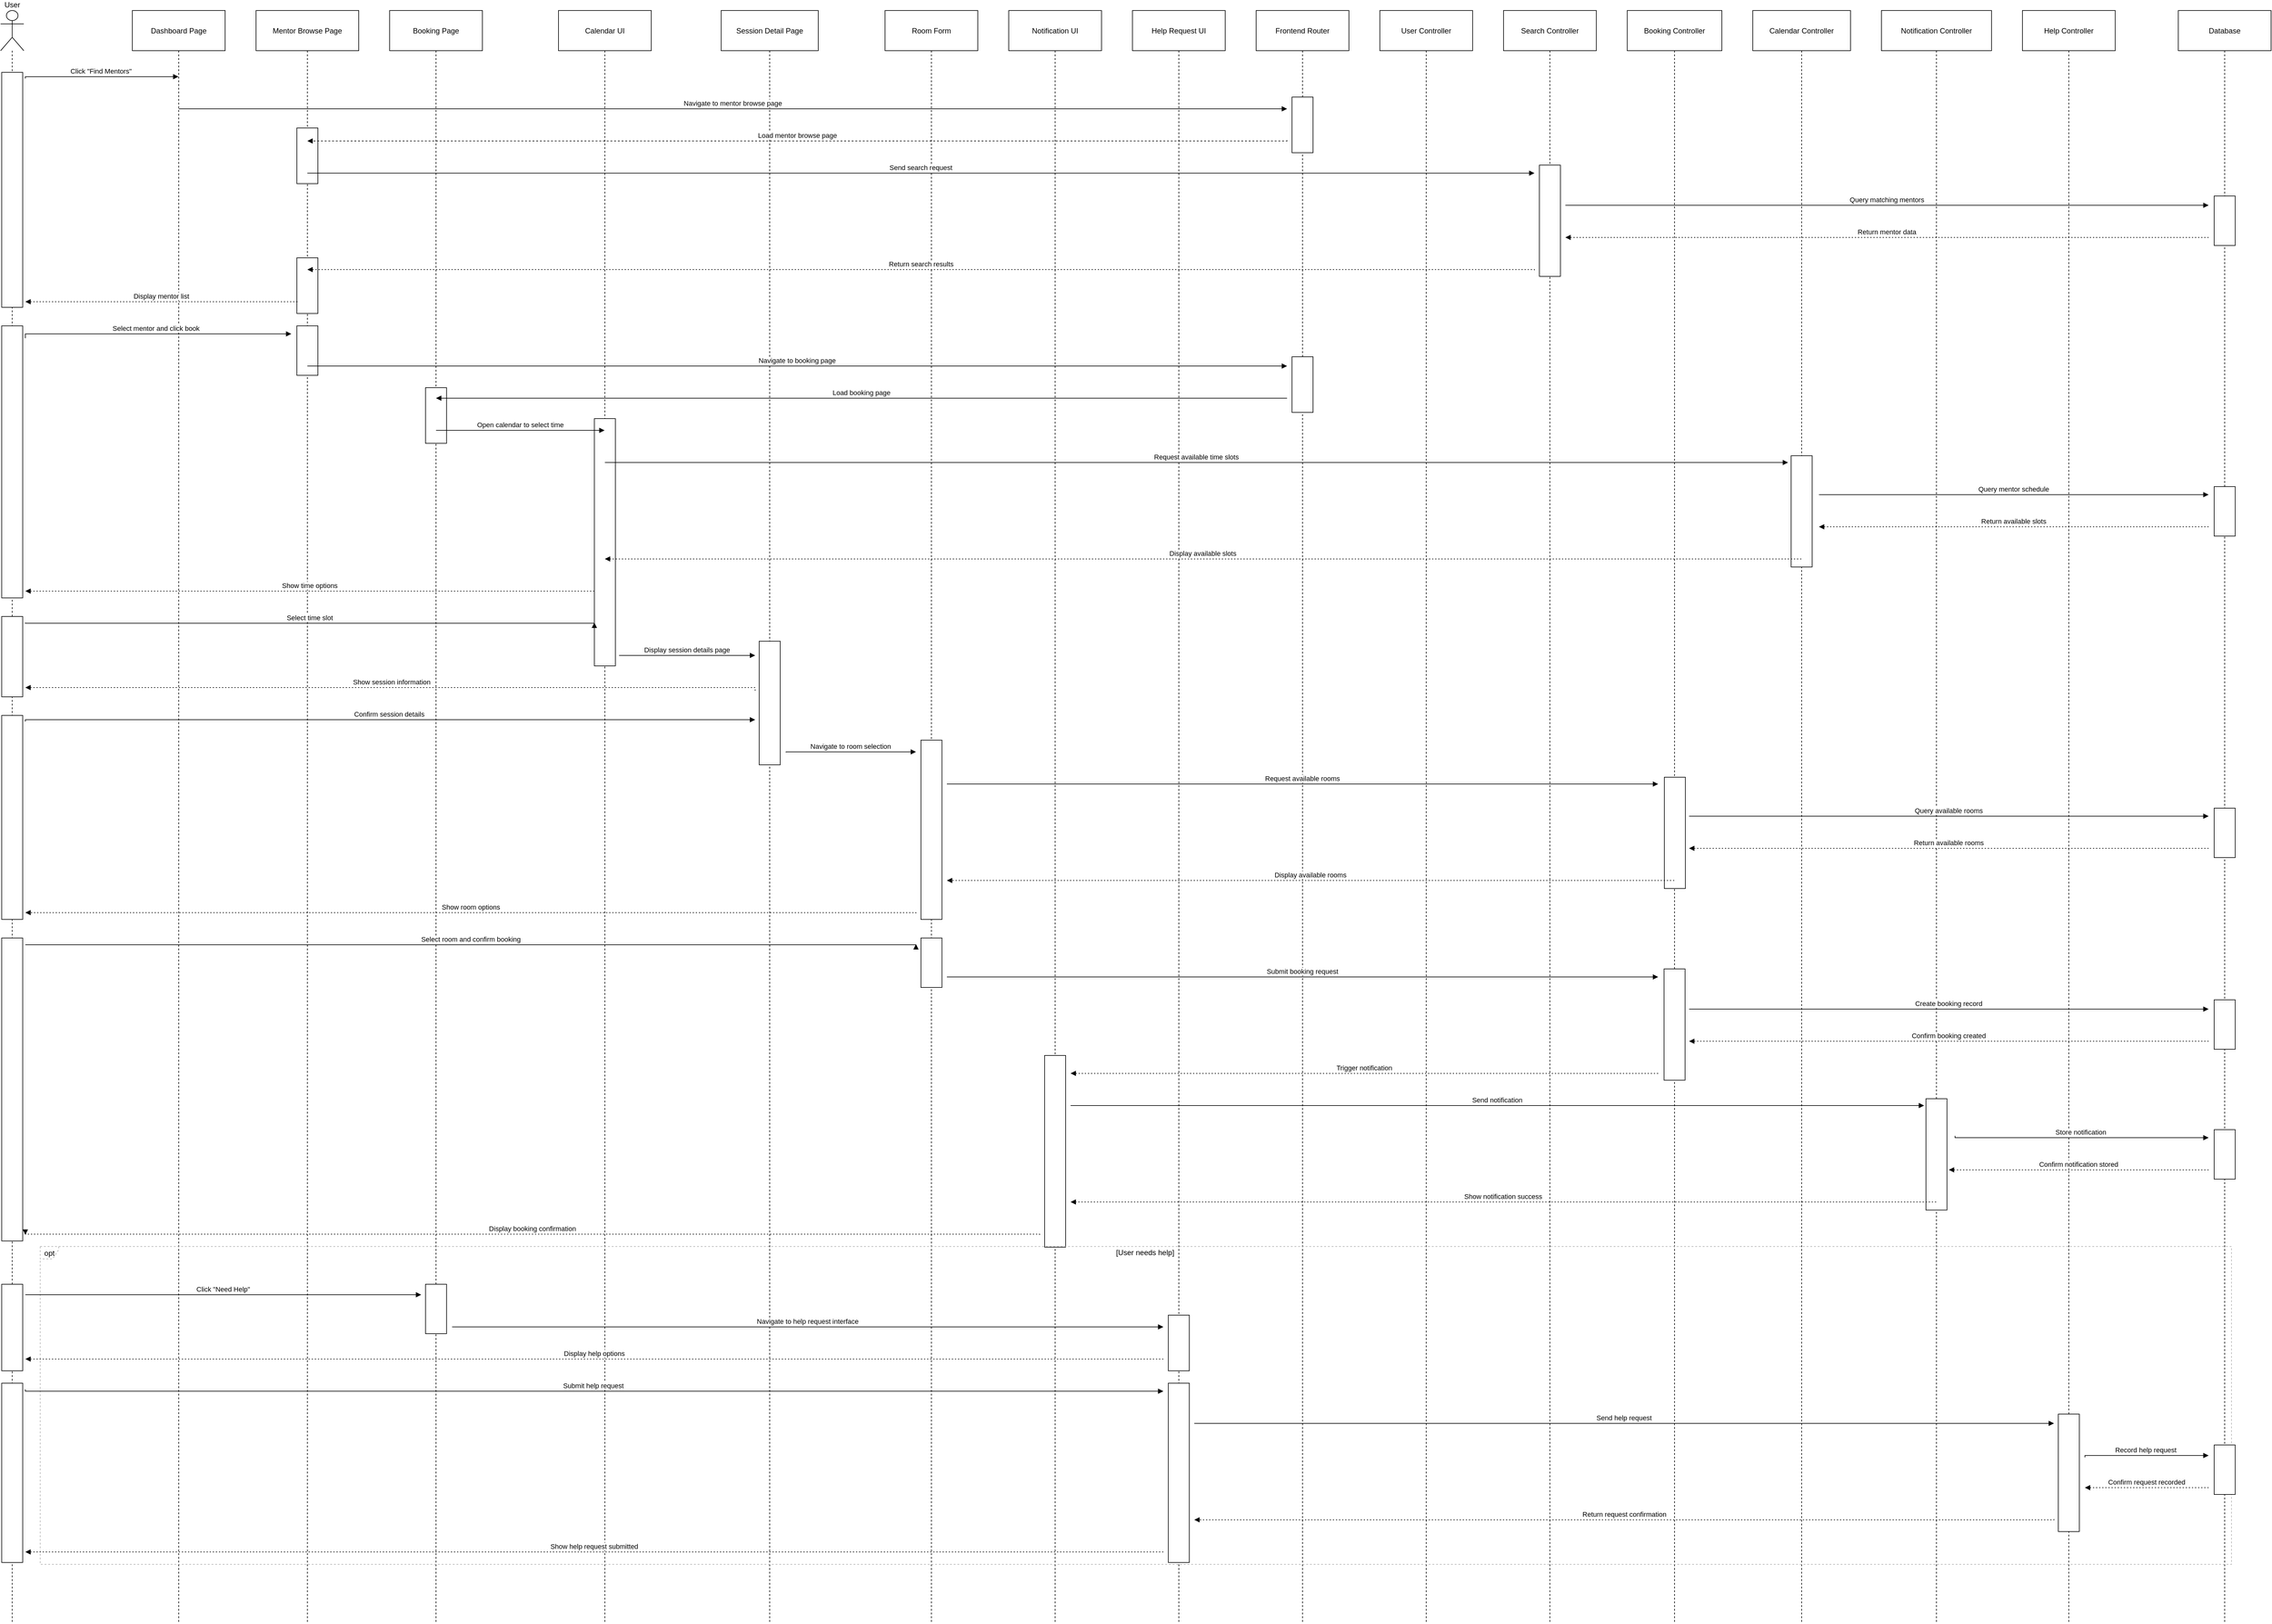 <mxfile version="26.2.2">
  <diagram name="Page-1" id="13e1069c-82ec-6db2-03f1-153e76fe0fe0">
    <mxGraphModel dx="3760" dy="2151" grid="1" gridSize="10" guides="1" tooltips="1" connect="1" arrows="1" fold="1" page="1" pageScale="1" pageWidth="1100" pageHeight="850" background="none" math="0" shadow="0">
      <root>
        <mxCell id="0" />
        <mxCell id="1" parent="0" />
        <mxCell id="idUogFl2Q6J1yMuT-vOO-69" value="Booking Page" style="shape=umlLifeline;perimeter=lifelinePerimeter;whiteSpace=wrap;container=1;dropTarget=0;collapsible=0;recursiveResize=0;outlineConnect=0;portConstraint=eastwest;newEdgeStyle={&quot;edgeStyle&quot;:&quot;elbowEdgeStyle&quot;,&quot;elbow&quot;:&quot;vertical&quot;,&quot;curved&quot;:0,&quot;rounded&quot;:0};size=65;" parent="1" vertex="1">
          <mxGeometry x="649" y="20" width="150" height="2608" as="geometry" />
        </mxCell>
        <mxCell id="WgWyb6Yagcqge01GWtN0-39" value="" style="html=1;points=[[0,0,0,0,5],[0,1,0,0,-5],[1,0,0,0,5],[1,1,0,0,-5]];perimeter=orthogonalPerimeter;outlineConnect=0;targetShapes=umlLifeline;portConstraint=eastwest;newEdgeStyle={&quot;curved&quot;:0,&quot;rounded&quot;:0};" vertex="1" parent="idUogFl2Q6J1yMuT-vOO-69">
          <mxGeometry x="58" y="610" width="34" height="90" as="geometry" />
        </mxCell>
        <mxCell id="WgWyb6Yagcqge01GWtN0-41" value="" style="html=1;points=[[0,0,0,0,5],[0,1,0,0,-5],[1,0,0,0,5],[1,1,0,0,-5]];perimeter=orthogonalPerimeter;outlineConnect=0;targetShapes=umlLifeline;portConstraint=eastwest;newEdgeStyle={&quot;curved&quot;:0,&quot;rounded&quot;:0};" vertex="1" parent="1">
          <mxGeometry x="707" y="2080" width="34" height="80" as="geometry" />
        </mxCell>
        <mxCell id="idUogFl2Q6J1yMuT-vOO-74" value="Help Request UI" style="shape=umlLifeline;perimeter=lifelinePerimeter;whiteSpace=wrap;container=1;dropTarget=0;collapsible=0;recursiveResize=0;outlineConnect=0;portConstraint=eastwest;newEdgeStyle={&quot;edgeStyle&quot;:&quot;elbowEdgeStyle&quot;,&quot;elbow&quot;:&quot;vertical&quot;,&quot;curved&quot;:0,&quot;rounded&quot;:0};size=65;" parent="1" vertex="1">
          <mxGeometry x="1850" y="20" width="150" height="2608" as="geometry" />
        </mxCell>
        <mxCell id="WgWyb6Yagcqge01GWtN0-31" value="" style="html=1;points=[[0,0,0,0,5],[0,1,0,0,-5],[1,0,0,0,5],[1,1,0,0,-5]];perimeter=orthogonalPerimeter;outlineConnect=0;targetShapes=umlLifeline;portConstraint=eastwest;newEdgeStyle={&quot;curved&quot;:0,&quot;rounded&quot;:0};" vertex="1" parent="idUogFl2Q6J1yMuT-vOO-74">
          <mxGeometry x="58" y="2220" width="34" height="290" as="geometry" />
        </mxCell>
        <mxCell id="WgWyb6Yagcqge01GWtN0-30" value="" style="html=1;points=[[0,0,0,0,5],[0,1,0,0,-5],[1,0,0,0,5],[1,1,0,0,-5]];perimeter=orthogonalPerimeter;outlineConnect=0;targetShapes=umlLifeline;portConstraint=eastwest;newEdgeStyle={&quot;curved&quot;:0,&quot;rounded&quot;:0};" vertex="1" parent="1">
          <mxGeometry x="1908" y="2130" width="34" height="90" as="geometry" />
        </mxCell>
        <mxCell id="idUogFl2Q6J1yMuT-vOO-81" value="Help Controller" style="shape=umlLifeline;perimeter=lifelinePerimeter;whiteSpace=wrap;container=1;dropTarget=0;collapsible=0;recursiveResize=0;outlineConnect=0;portConstraint=eastwest;newEdgeStyle={&quot;edgeStyle&quot;:&quot;elbowEdgeStyle&quot;,&quot;elbow&quot;:&quot;vertical&quot;,&quot;curved&quot;:0,&quot;rounded&quot;:0};size=65;" parent="1" vertex="1">
          <mxGeometry x="3289" y="20" width="150" height="2608" as="geometry" />
        </mxCell>
        <mxCell id="WgWyb6Yagcqge01GWtN0-22" value="" style="html=1;points=[[0,0,0,0,5],[0,1,0,0,-5],[1,0,0,0,5],[1,1,0,0,-5]];perimeter=orthogonalPerimeter;outlineConnect=0;targetShapes=umlLifeline;portConstraint=eastwest;newEdgeStyle={&quot;curved&quot;:0,&quot;rounded&quot;:0};" vertex="1" parent="1">
          <mxGeometry x="3347" y="2290" width="34" height="190" as="geometry" />
        </mxCell>
        <mxCell id="idUogFl2Q6J1yMuT-vOO-66" value="User" style="shape=umlLifeline;perimeter=lifelinePerimeter;whiteSpace=wrap;container=1;dropTarget=0;collapsible=0;recursiveResize=0;outlineConnect=0;portConstraint=eastwest;newEdgeStyle={&quot;edgeStyle&quot;:&quot;elbowEdgeStyle&quot;,&quot;elbow&quot;:&quot;vertical&quot;,&quot;curved&quot;:0,&quot;rounded&quot;:0};participant=umlActor;verticalAlign=bottom;labelPosition=center;verticalLabelPosition=top;align=center;size=65;" parent="1" vertex="1">
          <mxGeometry x="20" y="20" width="37.5" height="2608" as="geometry" />
        </mxCell>
        <mxCell id="WgWyb6Yagcqge01GWtN0-2" value="" style="html=1;points=[[0,0,0,0,5],[0,1,0,0,-5],[1,0,0,0,5],[1,1,0,0,-5]];perimeter=orthogonalPerimeter;outlineConnect=0;targetShapes=umlLifeline;portConstraint=eastwest;newEdgeStyle={&quot;curved&quot;:0,&quot;rounded&quot;:0};" vertex="1" parent="idUogFl2Q6J1yMuT-vOO-66">
          <mxGeometry x="1.75" y="100" width="34" height="380" as="geometry" />
        </mxCell>
        <mxCell id="WgWyb6Yagcqge01GWtN0-7" value="" style="html=1;points=[[0,0,0,0,5],[0,1,0,0,-5],[1,0,0,0,5],[1,1,0,0,-5]];perimeter=orthogonalPerimeter;outlineConnect=0;targetShapes=umlLifeline;portConstraint=eastwest;newEdgeStyle={&quot;curved&quot;:0,&quot;rounded&quot;:0};" vertex="1" parent="idUogFl2Q6J1yMuT-vOO-66">
          <mxGeometry x="1.75" y="510" width="34" height="440" as="geometry" />
        </mxCell>
        <mxCell id="WgWyb6Yagcqge01GWtN0-9" value="" style="html=1;points=[[0,0,0,0,5],[0,1,0,0,-5],[1,0,0,0,5],[1,1,0,0,-5]];perimeter=orthogonalPerimeter;outlineConnect=0;targetShapes=umlLifeline;portConstraint=eastwest;newEdgeStyle={&quot;curved&quot;:0,&quot;rounded&quot;:0};" vertex="1" parent="idUogFl2Q6J1yMuT-vOO-66">
          <mxGeometry x="1.75" y="980" width="34" height="130" as="geometry" />
        </mxCell>
        <mxCell id="WgWyb6Yagcqge01GWtN0-10" value="" style="html=1;points=[[0,0,0,0,5],[0,1,0,0,-5],[1,0,0,0,5],[1,1,0,0,-5]];perimeter=orthogonalPerimeter;outlineConnect=0;targetShapes=umlLifeline;portConstraint=eastwest;newEdgeStyle={&quot;curved&quot;:0,&quot;rounded&quot;:0};" vertex="1" parent="idUogFl2Q6J1yMuT-vOO-66">
          <mxGeometry x="1.75" y="1140" width="34" height="330" as="geometry" />
        </mxCell>
        <mxCell id="WgWyb6Yagcqge01GWtN0-11" value="" style="html=1;points=[[0,0,0,0,5],[0,1,0,0,-5],[1,0,0,0,5],[1,1,0,0,-5]];perimeter=orthogonalPerimeter;outlineConnect=0;targetShapes=umlLifeline;portConstraint=eastwest;newEdgeStyle={&quot;curved&quot;:0,&quot;rounded&quot;:0};" vertex="1" parent="idUogFl2Q6J1yMuT-vOO-66">
          <mxGeometry x="1.75" y="1500" width="34" height="490" as="geometry" />
        </mxCell>
        <mxCell id="WgWyb6Yagcqge01GWtN0-12" value="" style="html=1;points=[[0,0,0,0,5],[0,1,0,0,-5],[1,0,0,0,5],[1,1,0,0,-5]];perimeter=orthogonalPerimeter;outlineConnect=0;targetShapes=umlLifeline;portConstraint=eastwest;newEdgeStyle={&quot;curved&quot;:0,&quot;rounded&quot;:0};" vertex="1" parent="idUogFl2Q6J1yMuT-vOO-66">
          <mxGeometry x="1.75" y="2060" width="34" height="140" as="geometry" />
        </mxCell>
        <mxCell id="WgWyb6Yagcqge01GWtN0-13" value="" style="html=1;points=[[0,0,0,0,5],[0,1,0,0,-5],[1,0,0,0,5],[1,1,0,0,-5]];perimeter=orthogonalPerimeter;outlineConnect=0;targetShapes=umlLifeline;portConstraint=eastwest;newEdgeStyle={&quot;curved&quot;:0,&quot;rounded&quot;:0};" vertex="1" parent="idUogFl2Q6J1yMuT-vOO-66">
          <mxGeometry x="1.75" y="2220" width="34" height="290" as="geometry" />
        </mxCell>
        <mxCell id="idUogFl2Q6J1yMuT-vOO-67" value="Dashboard Page" style="shape=umlLifeline;perimeter=lifelinePerimeter;whiteSpace=wrap;container=1;dropTarget=0;collapsible=0;recursiveResize=0;outlineConnect=0;portConstraint=eastwest;newEdgeStyle={&quot;edgeStyle&quot;:&quot;elbowEdgeStyle&quot;,&quot;elbow&quot;:&quot;vertical&quot;,&quot;curved&quot;:0,&quot;rounded&quot;:0};size=65;" parent="1" vertex="1">
          <mxGeometry x="233" y="20" width="150" height="2608" as="geometry" />
        </mxCell>
        <mxCell id="idUogFl2Q6J1yMuT-vOO-68" value="Mentor Browse Page" style="shape=umlLifeline;perimeter=lifelinePerimeter;whiteSpace=wrap;container=1;dropTarget=0;collapsible=0;recursiveResize=0;outlineConnect=0;portConstraint=eastwest;newEdgeStyle={&quot;edgeStyle&quot;:&quot;elbowEdgeStyle&quot;,&quot;elbow&quot;:&quot;vertical&quot;,&quot;curved&quot;:0,&quot;rounded&quot;:0};size=65;" parent="1" vertex="1">
          <mxGeometry x="433" y="20" width="166" height="2608" as="geometry" />
        </mxCell>
        <mxCell id="WgWyb6Yagcqge01GWtN0-37" value="" style="html=1;points=[[0,0,0,0,5],[0,1,0,0,-5],[1,0,0,0,5],[1,1,0,0,-5]];perimeter=orthogonalPerimeter;outlineConnect=0;targetShapes=umlLifeline;portConstraint=eastwest;newEdgeStyle={&quot;curved&quot;:0,&quot;rounded&quot;:0};" vertex="1" parent="idUogFl2Q6J1yMuT-vOO-68">
          <mxGeometry x="66" y="190" width="34" height="90" as="geometry" />
        </mxCell>
        <mxCell id="WgWyb6Yagcqge01GWtN0-38" value="" style="html=1;points=[[0,0,0,0,5],[0,1,0,0,-5],[1,0,0,0,5],[1,1,0,0,-5]];perimeter=orthogonalPerimeter;outlineConnect=0;targetShapes=umlLifeline;portConstraint=eastwest;newEdgeStyle={&quot;curved&quot;:0,&quot;rounded&quot;:0};" vertex="1" parent="idUogFl2Q6J1yMuT-vOO-68">
          <mxGeometry x="66" y="400" width="34" height="90" as="geometry" />
        </mxCell>
        <mxCell id="WgWyb6Yagcqge01GWtN0-42" value="" style="html=1;points=[[0,0,0,0,5],[0,1,0,0,-5],[1,0,0,0,5],[1,1,0,0,-5]];perimeter=orthogonalPerimeter;outlineConnect=0;targetShapes=umlLifeline;portConstraint=eastwest;newEdgeStyle={&quot;curved&quot;:0,&quot;rounded&quot;:0};" vertex="1" parent="idUogFl2Q6J1yMuT-vOO-68">
          <mxGeometry x="66" y="510" width="34" height="80" as="geometry" />
        </mxCell>
        <mxCell id="idUogFl2Q6J1yMuT-vOO-70" value="Calendar UI" style="shape=umlLifeline;perimeter=lifelinePerimeter;whiteSpace=wrap;container=1;dropTarget=0;collapsible=0;recursiveResize=0;outlineConnect=0;portConstraint=eastwest;newEdgeStyle={&quot;edgeStyle&quot;:&quot;elbowEdgeStyle&quot;,&quot;elbow&quot;:&quot;vertical&quot;,&quot;curved&quot;:0,&quot;rounded&quot;:0};size=65;" parent="1" vertex="1">
          <mxGeometry x="922" y="20" width="150" height="2608" as="geometry" />
        </mxCell>
        <mxCell id="WgWyb6Yagcqge01GWtN0-40" value="" style="html=1;points=[[0,0,0,0,5],[0,1,0,0,-5],[1,0,0,0,5],[1,1,0,0,-5]];perimeter=orthogonalPerimeter;outlineConnect=0;targetShapes=umlLifeline;portConstraint=eastwest;newEdgeStyle={&quot;curved&quot;:0,&quot;rounded&quot;:0};" vertex="1" parent="idUogFl2Q6J1yMuT-vOO-70">
          <mxGeometry x="58" y="660" width="34" height="400" as="geometry" />
        </mxCell>
        <mxCell id="idUogFl2Q6J1yMuT-vOO-71" value="Session Detail Page" style="shape=umlLifeline;perimeter=lifelinePerimeter;whiteSpace=wrap;container=1;dropTarget=0;collapsible=0;recursiveResize=0;outlineConnect=0;portConstraint=eastwest;newEdgeStyle={&quot;edgeStyle&quot;:&quot;elbowEdgeStyle&quot;,&quot;elbow&quot;:&quot;vertical&quot;,&quot;curved&quot;:0,&quot;rounded&quot;:0};size=65;" parent="1" vertex="1">
          <mxGeometry x="1185" y="20" width="157" height="2608" as="geometry" />
        </mxCell>
        <mxCell id="WgWyb6Yagcqge01GWtN0-35" value="" style="html=1;points=[[0,0,0,0,5],[0,1,0,0,-5],[1,0,0,0,5],[1,1,0,0,-5]];perimeter=orthogonalPerimeter;outlineConnect=0;targetShapes=umlLifeline;portConstraint=eastwest;newEdgeStyle={&quot;curved&quot;:0,&quot;rounded&quot;:0};" vertex="1" parent="idUogFl2Q6J1yMuT-vOO-71">
          <mxGeometry x="61.5" y="1020" width="34" height="200" as="geometry" />
        </mxCell>
        <mxCell id="idUogFl2Q6J1yMuT-vOO-72" value="Room Form" style="shape=umlLifeline;perimeter=lifelinePerimeter;whiteSpace=wrap;container=1;dropTarget=0;collapsible=0;recursiveResize=0;outlineConnect=0;portConstraint=eastwest;newEdgeStyle={&quot;edgeStyle&quot;:&quot;elbowEdgeStyle&quot;,&quot;elbow&quot;:&quot;vertical&quot;,&quot;curved&quot;:0,&quot;rounded&quot;:0};size=65;" parent="1" vertex="1">
          <mxGeometry x="1450" y="20" width="150" height="2608" as="geometry" />
        </mxCell>
        <mxCell id="WgWyb6Yagcqge01GWtN0-33" value="" style="html=1;points=[[0,0,0,0,5],[0,1,0,0,-5],[1,0,0,0,5],[1,1,0,0,-5]];perimeter=orthogonalPerimeter;outlineConnect=0;targetShapes=umlLifeline;portConstraint=eastwest;newEdgeStyle={&quot;curved&quot;:0,&quot;rounded&quot;:0};" vertex="1" parent="idUogFl2Q6J1yMuT-vOO-72">
          <mxGeometry x="58" y="1180" width="34" height="290" as="geometry" />
        </mxCell>
        <mxCell id="WgWyb6Yagcqge01GWtN0-34" value="" style="html=1;points=[[0,0,0,0,5],[0,1,0,0,-5],[1,0,0,0,5],[1,1,0,0,-5]];perimeter=orthogonalPerimeter;outlineConnect=0;targetShapes=umlLifeline;portConstraint=eastwest;newEdgeStyle={&quot;curved&quot;:0,&quot;rounded&quot;:0};" vertex="1" parent="idUogFl2Q6J1yMuT-vOO-72">
          <mxGeometry x="58" y="1500" width="34" height="80" as="geometry" />
        </mxCell>
        <mxCell id="idUogFl2Q6J1yMuT-vOO-73" value="Notification UI" style="shape=umlLifeline;perimeter=lifelinePerimeter;whiteSpace=wrap;container=1;dropTarget=0;collapsible=0;recursiveResize=0;outlineConnect=0;portConstraint=eastwest;newEdgeStyle={&quot;edgeStyle&quot;:&quot;elbowEdgeStyle&quot;,&quot;elbow&quot;:&quot;vertical&quot;,&quot;curved&quot;:0,&quot;rounded&quot;:0};size=65;" parent="1" vertex="1">
          <mxGeometry x="1650" y="20" width="150" height="2608" as="geometry" />
        </mxCell>
        <mxCell id="WgWyb6Yagcqge01GWtN0-32" value="" style="html=1;points=[[0,0,0,0,5],[0,1,0,0,-5],[1,0,0,0,5],[1,1,0,0,-5]];perimeter=orthogonalPerimeter;outlineConnect=0;targetShapes=umlLifeline;portConstraint=eastwest;newEdgeStyle={&quot;curved&quot;:0,&quot;rounded&quot;:0};" vertex="1" parent="idUogFl2Q6J1yMuT-vOO-73">
          <mxGeometry x="58" y="1690" width="34" height="310" as="geometry" />
        </mxCell>
        <mxCell id="idUogFl2Q6J1yMuT-vOO-75" value="Frontend Router" style="shape=umlLifeline;perimeter=lifelinePerimeter;whiteSpace=wrap;container=1;dropTarget=0;collapsible=0;recursiveResize=0;outlineConnect=0;portConstraint=eastwest;newEdgeStyle={&quot;edgeStyle&quot;:&quot;elbowEdgeStyle&quot;,&quot;elbow&quot;:&quot;vertical&quot;,&quot;curved&quot;:0,&quot;rounded&quot;:0};size=65;" parent="1" vertex="1">
          <mxGeometry x="2050" y="20" width="150" height="2608" as="geometry" />
        </mxCell>
        <mxCell id="WgWyb6Yagcqge01GWtN0-28" value="" style="html=1;points=[[0,0,0,0,5],[0,1,0,0,-5],[1,0,0,0,5],[1,1,0,0,-5]];perimeter=orthogonalPerimeter;outlineConnect=0;targetShapes=umlLifeline;portConstraint=eastwest;newEdgeStyle={&quot;curved&quot;:0,&quot;rounded&quot;:0};" vertex="1" parent="idUogFl2Q6J1yMuT-vOO-75">
          <mxGeometry x="58" y="140" width="34" height="90" as="geometry" />
        </mxCell>
        <mxCell id="WgWyb6Yagcqge01GWtN0-29" value="" style="html=1;points=[[0,0,0,0,5],[0,1,0,0,-5],[1,0,0,0,5],[1,1,0,0,-5]];perimeter=orthogonalPerimeter;outlineConnect=0;targetShapes=umlLifeline;portConstraint=eastwest;newEdgeStyle={&quot;curved&quot;:0,&quot;rounded&quot;:0};" vertex="1" parent="idUogFl2Q6J1yMuT-vOO-75">
          <mxGeometry x="58" y="560" width="34" height="90" as="geometry" />
        </mxCell>
        <mxCell id="idUogFl2Q6J1yMuT-vOO-76" value="User Controller" style="shape=umlLifeline;perimeter=lifelinePerimeter;whiteSpace=wrap;container=1;dropTarget=0;collapsible=0;recursiveResize=0;outlineConnect=0;portConstraint=eastwest;newEdgeStyle={&quot;edgeStyle&quot;:&quot;elbowEdgeStyle&quot;,&quot;elbow&quot;:&quot;vertical&quot;,&quot;curved&quot;:0,&quot;rounded&quot;:0};size=65;" parent="1" vertex="1">
          <mxGeometry x="2250" y="20" width="150" height="2608" as="geometry" />
        </mxCell>
        <mxCell id="idUogFl2Q6J1yMuT-vOO-77" value="Search Controller" style="shape=umlLifeline;perimeter=lifelinePerimeter;whiteSpace=wrap;container=1;dropTarget=0;collapsible=0;recursiveResize=0;outlineConnect=0;portConstraint=eastwest;newEdgeStyle={&quot;edgeStyle&quot;:&quot;elbowEdgeStyle&quot;,&quot;elbow&quot;:&quot;vertical&quot;,&quot;curved&quot;:0,&quot;rounded&quot;:0};size=65;" parent="1" vertex="1">
          <mxGeometry x="2450" y="20" width="150" height="2608" as="geometry" />
        </mxCell>
        <mxCell id="WgWyb6Yagcqge01GWtN0-27" value="" style="html=1;points=[[0,0,0,0,5],[0,1,0,0,-5],[1,0,0,0,5],[1,1,0,0,-5]];perimeter=orthogonalPerimeter;outlineConnect=0;targetShapes=umlLifeline;portConstraint=eastwest;newEdgeStyle={&quot;curved&quot;:0,&quot;rounded&quot;:0};" vertex="1" parent="idUogFl2Q6J1yMuT-vOO-77">
          <mxGeometry x="58" y="250" width="34" height="180" as="geometry" />
        </mxCell>
        <mxCell id="idUogFl2Q6J1yMuT-vOO-78" value="Booking Controller" style="shape=umlLifeline;perimeter=lifelinePerimeter;whiteSpace=wrap;container=1;dropTarget=0;collapsible=0;recursiveResize=0;outlineConnect=0;portConstraint=eastwest;newEdgeStyle={&quot;edgeStyle&quot;:&quot;elbowEdgeStyle&quot;,&quot;elbow&quot;:&quot;vertical&quot;,&quot;curved&quot;:0,&quot;rounded&quot;:0};size=65;" parent="1" vertex="1">
          <mxGeometry x="2650" y="20" width="153" height="2608" as="geometry" />
        </mxCell>
        <mxCell id="WgWyb6Yagcqge01GWtN0-25" value="" style="html=1;points=[[0,0,0,0,5],[0,1,0,0,-5],[1,0,0,0,5],[1,1,0,0,-5]];perimeter=orthogonalPerimeter;outlineConnect=0;targetShapes=umlLifeline;portConstraint=eastwest;newEdgeStyle={&quot;curved&quot;:0,&quot;rounded&quot;:0};" vertex="1" parent="idUogFl2Q6J1yMuT-vOO-78">
          <mxGeometry x="60" y="1240" width="34" height="180" as="geometry" />
        </mxCell>
        <mxCell id="WgWyb6Yagcqge01GWtN0-26" value="" style="html=1;points=[[0,0,0,0,5],[0,1,0,0,-5],[1,0,0,0,5],[1,1,0,0,-5]];perimeter=orthogonalPerimeter;outlineConnect=0;targetShapes=umlLifeline;portConstraint=eastwest;newEdgeStyle={&quot;curved&quot;:0,&quot;rounded&quot;:0};" vertex="1" parent="idUogFl2Q6J1yMuT-vOO-78">
          <mxGeometry x="59.5" y="1550" width="34" height="180" as="geometry" />
        </mxCell>
        <mxCell id="idUogFl2Q6J1yMuT-vOO-79" value="Calendar Controller" style="shape=umlLifeline;perimeter=lifelinePerimeter;whiteSpace=wrap;container=1;dropTarget=0;collapsible=0;recursiveResize=0;outlineConnect=0;portConstraint=eastwest;newEdgeStyle={&quot;edgeStyle&quot;:&quot;elbowEdgeStyle&quot;,&quot;elbow&quot;:&quot;vertical&quot;,&quot;curved&quot;:0,&quot;rounded&quot;:0};size=65;" parent="1" vertex="1">
          <mxGeometry x="2853" y="20" width="158" height="2608" as="geometry" />
        </mxCell>
        <mxCell id="WgWyb6Yagcqge01GWtN0-24" value="" style="html=1;points=[[0,0,0,0,5],[0,1,0,0,-5],[1,0,0,0,5],[1,1,0,0,-5]];perimeter=orthogonalPerimeter;outlineConnect=0;targetShapes=umlLifeline;portConstraint=eastwest;newEdgeStyle={&quot;curved&quot;:0,&quot;rounded&quot;:0};" vertex="1" parent="idUogFl2Q6J1yMuT-vOO-79">
          <mxGeometry x="62" y="720" width="34" height="180" as="geometry" />
        </mxCell>
        <mxCell id="idUogFl2Q6J1yMuT-vOO-80" value="Notification Controller" style="shape=umlLifeline;perimeter=lifelinePerimeter;whiteSpace=wrap;container=1;dropTarget=0;collapsible=0;recursiveResize=0;outlineConnect=0;portConstraint=eastwest;newEdgeStyle={&quot;edgeStyle&quot;:&quot;elbowEdgeStyle&quot;,&quot;elbow&quot;:&quot;vertical&quot;,&quot;curved&quot;:0,&quot;rounded&quot;:0};size=65;" parent="1" vertex="1">
          <mxGeometry x="3061" y="20" width="178" height="2608" as="geometry" />
        </mxCell>
        <mxCell id="WgWyb6Yagcqge01GWtN0-23" value="" style="html=1;points=[[0,0,0,0,5],[0,1,0,0,-5],[1,0,0,0,5],[1,1,0,0,-5]];perimeter=orthogonalPerimeter;outlineConnect=0;targetShapes=umlLifeline;portConstraint=eastwest;newEdgeStyle={&quot;curved&quot;:0,&quot;rounded&quot;:0};" vertex="1" parent="idUogFl2Q6J1yMuT-vOO-80">
          <mxGeometry x="72" y="1760" width="34" height="180" as="geometry" />
        </mxCell>
        <mxCell id="idUogFl2Q6J1yMuT-vOO-82" value="Database" style="shape=umlLifeline;perimeter=lifelinePerimeter;whiteSpace=wrap;container=1;dropTarget=0;collapsible=0;recursiveResize=0;outlineConnect=0;portConstraint=eastwest;newEdgeStyle={&quot;edgeStyle&quot;:&quot;elbowEdgeStyle&quot;,&quot;elbow&quot;:&quot;vertical&quot;,&quot;curved&quot;:0,&quot;rounded&quot;:0};size=65;" parent="1" vertex="1">
          <mxGeometry x="3541" y="20" width="150" height="2608" as="geometry" />
        </mxCell>
        <mxCell id="WgWyb6Yagcqge01GWtN0-15" value="" style="html=1;points=[[0,0,0,0,5],[0,1,0,0,-5],[1,0,0,0,5],[1,1,0,0,-5]];perimeter=orthogonalPerimeter;outlineConnect=0;targetShapes=umlLifeline;portConstraint=eastwest;newEdgeStyle={&quot;curved&quot;:0,&quot;rounded&quot;:0};" vertex="1" parent="idUogFl2Q6J1yMuT-vOO-82">
          <mxGeometry x="58" y="300" width="34" height="80" as="geometry" />
        </mxCell>
        <mxCell id="WgWyb6Yagcqge01GWtN0-16" value="" style="html=1;points=[[0,0,0,0,5],[0,1,0,0,-5],[1,0,0,0,5],[1,1,0,0,-5]];perimeter=orthogonalPerimeter;outlineConnect=0;targetShapes=umlLifeline;portConstraint=eastwest;newEdgeStyle={&quot;curved&quot;:0,&quot;rounded&quot;:0};" vertex="1" parent="idUogFl2Q6J1yMuT-vOO-82">
          <mxGeometry x="58" y="770" width="34" height="80" as="geometry" />
        </mxCell>
        <mxCell id="WgWyb6Yagcqge01GWtN0-18" value="" style="html=1;points=[[0,0,0,0,5],[0,1,0,0,-5],[1,0,0,0,5],[1,1,0,0,-5]];perimeter=orthogonalPerimeter;outlineConnect=0;targetShapes=umlLifeline;portConstraint=eastwest;newEdgeStyle={&quot;curved&quot;:0,&quot;rounded&quot;:0};" vertex="1" parent="idUogFl2Q6J1yMuT-vOO-82">
          <mxGeometry x="58" y="1290" width="34" height="80" as="geometry" />
        </mxCell>
        <mxCell id="WgWyb6Yagcqge01GWtN0-19" value="" style="html=1;points=[[0,0,0,0,5],[0,1,0,0,-5],[1,0,0,0,5],[1,1,0,0,-5]];perimeter=orthogonalPerimeter;outlineConnect=0;targetShapes=umlLifeline;portConstraint=eastwest;newEdgeStyle={&quot;curved&quot;:0,&quot;rounded&quot;:0};" vertex="1" parent="idUogFl2Q6J1yMuT-vOO-82">
          <mxGeometry x="58" y="1600" width="34" height="80" as="geometry" />
        </mxCell>
        <mxCell id="WgWyb6Yagcqge01GWtN0-20" value="" style="html=1;points=[[0,0,0,0,5],[0,1,0,0,-5],[1,0,0,0,5],[1,1,0,0,-5]];perimeter=orthogonalPerimeter;outlineConnect=0;targetShapes=umlLifeline;portConstraint=eastwest;newEdgeStyle={&quot;curved&quot;:0,&quot;rounded&quot;:0};" vertex="1" parent="idUogFl2Q6J1yMuT-vOO-82">
          <mxGeometry x="58" y="1810" width="34" height="80" as="geometry" />
        </mxCell>
        <mxCell id="idUogFl2Q6J1yMuT-vOO-83" value="opt" style="shape=umlFrame;dashed=1;pointerEvents=0;dropTarget=0;strokeColor=#B3B3B3;height=20;width=30" parent="1" vertex="1">
          <mxGeometry x="84" y="2019" width="3543" height="514" as="geometry" />
        </mxCell>
        <mxCell id="idUogFl2Q6J1yMuT-vOO-84" value="[User needs help]" style="text;strokeColor=none;fillColor=none;align=center;verticalAlign=middle;whiteSpace=wrap;" parent="idUogFl2Q6J1yMuT-vOO-83" vertex="1">
          <mxGeometry x="30" width="3513" height="20" as="geometry" />
        </mxCell>
        <mxCell id="idUogFl2Q6J1yMuT-vOO-85" value="Click &quot;Find Mentors&quot;" style="verticalAlign=bottom;edgeStyle=elbowEdgeStyle;elbow=vertical;curved=0;rounded=0;endArrow=block;" parent="1" target="idUogFl2Q6J1yMuT-vOO-67" edge="1">
          <mxGeometry relative="1" as="geometry">
            <Array as="points">
              <mxPoint x="210" y="127" />
            </Array>
            <mxPoint x="60" y="130" as="sourcePoint" />
          </mxGeometry>
        </mxCell>
        <mxCell id="idUogFl2Q6J1yMuT-vOO-86" value="Navigate to mentor browse page" style="verticalAlign=bottom;edgeStyle=elbowEdgeStyle;elbow=vertical;curved=0;rounded=0;endArrow=block;" parent="1" source="idUogFl2Q6J1yMuT-vOO-67" edge="1">
          <mxGeometry relative="1" as="geometry">
            <Array as="points">
              <mxPoint x="1225" y="179" />
            </Array>
            <mxPoint x="2100" y="179" as="targetPoint" />
          </mxGeometry>
        </mxCell>
        <mxCell id="idUogFl2Q6J1yMuT-vOO-87" value="Load mentor browse page" style="verticalAlign=bottom;edgeStyle=elbowEdgeStyle;elbow=vertical;curved=0;rounded=0;endArrow=block;dashed=1;" parent="1" target="idUogFl2Q6J1yMuT-vOO-68" edge="1">
          <mxGeometry relative="1" as="geometry">
            <Array as="points">
              <mxPoint x="1332" y="231" />
            </Array>
            <mxPoint x="2100" y="230" as="sourcePoint" />
          </mxGeometry>
        </mxCell>
        <mxCell id="idUogFl2Q6J1yMuT-vOO-88" value="Send search request" style="verticalAlign=bottom;edgeStyle=elbowEdgeStyle;elbow=vertical;curved=0;rounded=0;endArrow=block;" parent="1" source="idUogFl2Q6J1yMuT-vOO-68" edge="1">
          <mxGeometry relative="1" as="geometry">
            <Array as="points">
              <mxPoint x="1529" y="283" />
            </Array>
            <mxPoint x="2500" y="283" as="targetPoint" />
          </mxGeometry>
        </mxCell>
        <mxCell id="idUogFl2Q6J1yMuT-vOO-89" value="Query matching mentors" style="verticalAlign=bottom;edgeStyle=elbowEdgeStyle;elbow=vertical;curved=0;rounded=0;endArrow=block;" parent="1" edge="1">
          <mxGeometry relative="1" as="geometry">
            <Array as="points">
              <mxPoint x="3079" y="335" />
            </Array>
            <mxPoint x="2550" y="335" as="sourcePoint" />
            <mxPoint x="3590" y="335" as="targetPoint" />
          </mxGeometry>
        </mxCell>
        <mxCell id="idUogFl2Q6J1yMuT-vOO-90" value="Return mentor data" style="verticalAlign=bottom;edgeStyle=elbowEdgeStyle;elbow=vertical;curved=0;rounded=0;dashed=1;dashPattern=2 3;endArrow=block;" parent="1" edge="1">
          <mxGeometry relative="1" as="geometry">
            <Array as="points">
              <mxPoint x="3082" y="387" />
            </Array>
            <mxPoint x="3590" y="387" as="sourcePoint" />
            <mxPoint x="2550" y="387" as="targetPoint" />
          </mxGeometry>
        </mxCell>
        <mxCell id="idUogFl2Q6J1yMuT-vOO-91" value="Return search results" style="verticalAlign=bottom;edgeStyle=elbowEdgeStyle;elbow=vertical;curved=0;rounded=0;dashed=1;dashPattern=2 3;endArrow=block;" parent="1" target="idUogFl2Q6J1yMuT-vOO-68" edge="1">
          <mxGeometry relative="1" as="geometry">
            <Array as="points">
              <mxPoint x="1532" y="439" />
            </Array>
            <mxPoint x="2500" y="440" as="sourcePoint" />
          </mxGeometry>
        </mxCell>
        <mxCell id="idUogFl2Q6J1yMuT-vOO-92" value="Display mentor list" style="verticalAlign=bottom;edgeStyle=elbowEdgeStyle;elbow=vertical;curved=0;rounded=0;dashed=1;dashPattern=2 3;endArrow=block;" parent="1" edge="1">
          <mxGeometry relative="1" as="geometry">
            <Array as="points">
              <mxPoint x="317" y="491" />
            </Array>
            <mxPoint x="500" y="491" as="sourcePoint" />
            <mxPoint x="60" y="491" as="targetPoint" />
          </mxGeometry>
        </mxCell>
        <mxCell id="idUogFl2Q6J1yMuT-vOO-93" value="Select mentor and click book" style="verticalAlign=bottom;edgeStyle=elbowEdgeStyle;elbow=vertical;curved=0;rounded=0;endArrow=block;" parent="1" edge="1">
          <mxGeometry relative="1" as="geometry">
            <Array as="points">
              <mxPoint x="314" y="543" />
            </Array>
            <mxPoint x="60" y="550" as="sourcePoint" />
            <mxPoint x="490" y="543" as="targetPoint" />
          </mxGeometry>
        </mxCell>
        <mxCell id="idUogFl2Q6J1yMuT-vOO-94" value="Navigate to booking page" style="verticalAlign=bottom;edgeStyle=elbowEdgeStyle;elbow=vertical;curved=0;rounded=0;endArrow=block;" parent="1" source="idUogFl2Q6J1yMuT-vOO-68" edge="1">
          <mxGeometry relative="1" as="geometry">
            <Array as="points">
              <mxPoint x="1329" y="595" />
            </Array>
            <mxPoint x="2100" y="595" as="targetPoint" />
          </mxGeometry>
        </mxCell>
        <mxCell id="idUogFl2Q6J1yMuT-vOO-95" value="Load booking page" style="verticalAlign=bottom;edgeStyle=elbowEdgeStyle;elbow=vertical;curved=0;rounded=0;endArrow=block;" parent="1" target="idUogFl2Q6J1yMuT-vOO-69" edge="1">
          <mxGeometry relative="1" as="geometry">
            <Array as="points">
              <mxPoint x="1436" y="647" />
            </Array>
            <mxPoint x="2100" y="647" as="sourcePoint" />
          </mxGeometry>
        </mxCell>
        <mxCell id="idUogFl2Q6J1yMuT-vOO-96" value="Open calendar to select time" style="verticalAlign=bottom;edgeStyle=elbowEdgeStyle;elbow=vertical;curved=0;rounded=0;endArrow=block;" parent="1" source="idUogFl2Q6J1yMuT-vOO-69" target="idUogFl2Q6J1yMuT-vOO-70" edge="1">
          <mxGeometry relative="1" as="geometry">
            <Array as="points">
              <mxPoint x="869" y="699" />
            </Array>
          </mxGeometry>
        </mxCell>
        <mxCell id="idUogFl2Q6J1yMuT-vOO-97" value="Request available time slots" style="verticalAlign=bottom;edgeStyle=elbowEdgeStyle;elbow=vertical;curved=0;rounded=0;endArrow=block;" parent="1" source="idUogFl2Q6J1yMuT-vOO-70" edge="1">
          <mxGeometry relative="1" as="geometry">
            <Array as="points">
              <mxPoint x="1973" y="751" />
            </Array>
            <mxPoint x="2910" y="751" as="targetPoint" />
          </mxGeometry>
        </mxCell>
        <mxCell id="idUogFl2Q6J1yMuT-vOO-98" value="Query mentor schedule" style="verticalAlign=bottom;edgeStyle=elbowEdgeStyle;elbow=vertical;curved=0;rounded=0;endArrow=block;" parent="1" edge="1">
          <mxGeometry relative="1" as="geometry">
            <Array as="points">
              <mxPoint x="3283" y="803" />
            </Array>
            <mxPoint x="2960" y="803" as="sourcePoint" />
            <mxPoint x="3590" y="803" as="targetPoint" />
          </mxGeometry>
        </mxCell>
        <mxCell id="idUogFl2Q6J1yMuT-vOO-99" value="Return available slots" style="verticalAlign=bottom;edgeStyle=elbowEdgeStyle;elbow=vertical;curved=0;rounded=0;dashed=1;dashPattern=2 3;endArrow=block;" parent="1" edge="1">
          <mxGeometry relative="1" as="geometry">
            <Array as="points">
              <mxPoint x="3286" y="855" />
            </Array>
            <mxPoint x="3590" y="855" as="sourcePoint" />
            <mxPoint x="2960" y="855" as="targetPoint" />
          </mxGeometry>
        </mxCell>
        <mxCell id="idUogFl2Q6J1yMuT-vOO-100" value="Display available slots" style="verticalAlign=bottom;edgeStyle=elbowEdgeStyle;elbow=vertical;curved=0;rounded=0;dashed=1;dashPattern=2 3;endArrow=block;" parent="1" source="idUogFl2Q6J1yMuT-vOO-79" target="idUogFl2Q6J1yMuT-vOO-70" edge="1">
          <mxGeometry relative="1" as="geometry">
            <Array as="points">
              <mxPoint x="1976" y="907" />
            </Array>
          </mxGeometry>
        </mxCell>
        <mxCell id="idUogFl2Q6J1yMuT-vOO-101" value="Show time options" style="verticalAlign=bottom;edgeStyle=elbowEdgeStyle;elbow=vertical;curved=0;rounded=0;dashed=1;dashPattern=2 3;endArrow=block;" parent="1" edge="1">
          <mxGeometry relative="1" as="geometry">
            <Array as="points">
              <mxPoint x="558" y="959" />
            </Array>
            <mxPoint x="980" y="959" as="sourcePoint" />
            <mxPoint x="60" y="959" as="targetPoint" />
          </mxGeometry>
        </mxCell>
        <mxCell id="idUogFl2Q6J1yMuT-vOO-102" value="Select time slot" style="verticalAlign=bottom;edgeStyle=elbowEdgeStyle;elbow=vertical;curved=0;rounded=0;endArrow=block;" parent="1" edge="1">
          <mxGeometry relative="1" as="geometry">
            <Array as="points">
              <mxPoint x="555" y="1011" />
            </Array>
            <mxPoint x="60" y="1010" as="sourcePoint" />
            <mxPoint x="980" y="1010" as="targetPoint" />
          </mxGeometry>
        </mxCell>
        <mxCell id="idUogFl2Q6J1yMuT-vOO-103" value="Display session details page" style="verticalAlign=bottom;edgeStyle=elbowEdgeStyle;elbow=vertical;curved=0;rounded=0;endArrow=block;" parent="1" edge="1">
          <mxGeometry relative="1" as="geometry">
            <Array as="points">
              <mxPoint x="1139" y="1063" />
            </Array>
            <mxPoint x="1020" y="1063" as="sourcePoint" />
            <mxPoint x="1240" y="1063" as="targetPoint" />
          </mxGeometry>
        </mxCell>
        <mxCell id="idUogFl2Q6J1yMuT-vOO-104" value="Show session information" style="verticalAlign=bottom;edgeStyle=elbowEdgeStyle;elbow=vertical;curved=0;rounded=0;dashed=1;dashPattern=2 3;endArrow=block;" parent="1" edge="1">
          <mxGeometry relative="1" as="geometry">
            <Array as="points">
              <mxPoint x="691" y="1115" />
            </Array>
            <mxPoint x="1240" y="1120" as="sourcePoint" />
            <mxPoint x="60" y="1115" as="targetPoint" />
          </mxGeometry>
        </mxCell>
        <mxCell id="idUogFl2Q6J1yMuT-vOO-105" value="Confirm session details" style="verticalAlign=bottom;edgeStyle=elbowEdgeStyle;elbow=vertical;curved=0;rounded=0;endArrow=block;" parent="1" edge="1">
          <mxGeometry relative="1" as="geometry">
            <Array as="points">
              <mxPoint x="688" y="1167" />
            </Array>
            <mxPoint x="60" y="1170" as="sourcePoint" />
            <mxPoint x="1240" y="1167" as="targetPoint" />
          </mxGeometry>
        </mxCell>
        <mxCell id="idUogFl2Q6J1yMuT-vOO-106" value="Navigate to room selection" style="verticalAlign=bottom;edgeStyle=elbowEdgeStyle;elbow=vertical;curved=0;rounded=0;endArrow=block;" parent="1" edge="1">
          <mxGeometry relative="1" as="geometry">
            <Array as="points">
              <mxPoint x="1403" y="1219" />
            </Array>
            <mxPoint x="1290" y="1220" as="sourcePoint" />
            <mxPoint x="1500" y="1219" as="targetPoint" />
          </mxGeometry>
        </mxCell>
        <mxCell id="idUogFl2Q6J1yMuT-vOO-107" value="Request available rooms" style="verticalAlign=bottom;edgeStyle=elbowEdgeStyle;elbow=vertical;curved=0;rounded=0;endArrow=block;" parent="1" edge="1">
          <mxGeometry relative="1" as="geometry">
            <Array as="points">
              <mxPoint x="2134" y="1271" />
            </Array>
            <mxPoint x="1550" y="1271" as="sourcePoint" />
            <mxPoint x="2700" y="1271" as="targetPoint" />
          </mxGeometry>
        </mxCell>
        <mxCell id="idUogFl2Q6J1yMuT-vOO-108" value="Query available rooms" style="verticalAlign=bottom;edgeStyle=elbowEdgeStyle;elbow=vertical;curved=0;rounded=0;endArrow=block;" parent="1" edge="1">
          <mxGeometry relative="1" as="geometry">
            <Array as="points">
              <mxPoint x="3180" y="1323" />
            </Array>
            <mxPoint x="2750" y="1323" as="sourcePoint" />
            <mxPoint x="3590" y="1323" as="targetPoint" />
          </mxGeometry>
        </mxCell>
        <mxCell id="idUogFl2Q6J1yMuT-vOO-109" value="Return available rooms" style="verticalAlign=bottom;edgeStyle=elbowEdgeStyle;elbow=vertical;curved=0;rounded=0;dashed=1;dashPattern=2 3;endArrow=block;" parent="1" edge="1">
          <mxGeometry relative="1" as="geometry">
            <Array as="points">
              <mxPoint x="3183" y="1375" />
            </Array>
            <mxPoint x="3590" y="1375" as="sourcePoint" />
            <mxPoint x="2750" y="1375" as="targetPoint" />
          </mxGeometry>
        </mxCell>
        <mxCell id="idUogFl2Q6J1yMuT-vOO-110" value="Display available rooms" style="verticalAlign=bottom;edgeStyle=elbowEdgeStyle;elbow=vertical;curved=0;rounded=0;dashed=1;dashPattern=2 3;endArrow=block;" parent="1" source="idUogFl2Q6J1yMuT-vOO-78" edge="1">
          <mxGeometry relative="1" as="geometry">
            <Array as="points">
              <mxPoint x="2137" y="1427" />
            </Array>
            <mxPoint x="1550" y="1427" as="targetPoint" />
          </mxGeometry>
        </mxCell>
        <mxCell id="idUogFl2Q6J1yMuT-vOO-111" value="Show room options" style="verticalAlign=bottom;edgeStyle=elbowEdgeStyle;elbow=vertical;curved=0;rounded=0;dashed=1;dashPattern=2 3;endArrow=block;" parent="1" edge="1">
          <mxGeometry relative="1" as="geometry">
            <Array as="points">
              <mxPoint x="822" y="1479" />
            </Array>
            <mxPoint x="1500" y="1480" as="sourcePoint" />
            <mxPoint x="60" y="1479" as="targetPoint" />
          </mxGeometry>
        </mxCell>
        <mxCell id="idUogFl2Q6J1yMuT-vOO-112" value="Select room and confirm booking" style="verticalAlign=bottom;edgeStyle=elbowEdgeStyle;elbow=vertical;curved=0;rounded=0;endArrow=block;" parent="1" edge="1">
          <mxGeometry relative="1" as="geometry">
            <Array as="points">
              <mxPoint x="819" y="1531" />
            </Array>
            <mxPoint x="60" y="1531" as="sourcePoint" />
            <mxPoint x="1500" y="1530" as="targetPoint" />
          </mxGeometry>
        </mxCell>
        <mxCell id="idUogFl2Q6J1yMuT-vOO-113" value="Submit booking request" style="verticalAlign=bottom;edgeStyle=elbowEdgeStyle;elbow=vertical;curved=0;rounded=0;endArrow=block;" parent="1" edge="1">
          <mxGeometry relative="1" as="geometry">
            <Array as="points">
              <mxPoint x="2134" y="1583" />
            </Array>
            <mxPoint x="1550" y="1583" as="sourcePoint" />
            <mxPoint x="2700" y="1583" as="targetPoint" />
          </mxGeometry>
        </mxCell>
        <mxCell id="idUogFl2Q6J1yMuT-vOO-114" value="Create booking record" style="verticalAlign=bottom;edgeStyle=elbowEdgeStyle;elbow=vertical;curved=0;rounded=0;endArrow=block;" parent="1" edge="1">
          <mxGeometry relative="1" as="geometry">
            <Array as="points">
              <mxPoint x="3180" y="1635" />
            </Array>
            <mxPoint x="2750" y="1635" as="sourcePoint" />
            <mxPoint x="3590" y="1635" as="targetPoint" />
          </mxGeometry>
        </mxCell>
        <mxCell id="idUogFl2Q6J1yMuT-vOO-115" value="Confirm booking created" style="verticalAlign=bottom;edgeStyle=elbowEdgeStyle;elbow=vertical;curved=0;rounded=0;dashed=1;dashPattern=2 3;endArrow=block;" parent="1" edge="1">
          <mxGeometry relative="1" as="geometry">
            <Array as="points">
              <mxPoint x="3183" y="1687" />
            </Array>
            <mxPoint x="3590" y="1687" as="sourcePoint" />
            <mxPoint x="2750" y="1687" as="targetPoint" />
          </mxGeometry>
        </mxCell>
        <mxCell id="idUogFl2Q6J1yMuT-vOO-116" value="Trigger notification" style="verticalAlign=bottom;edgeStyle=elbowEdgeStyle;elbow=vertical;curved=0;rounded=0;dashed=1;dashPattern=2 3;endArrow=block;" parent="1" edge="1">
          <mxGeometry relative="1" as="geometry">
            <Array as="points">
              <mxPoint x="2237" y="1739" />
            </Array>
            <mxPoint x="2700" y="1739" as="sourcePoint" />
            <mxPoint x="1750" y="1739" as="targetPoint" />
          </mxGeometry>
        </mxCell>
        <mxCell id="idUogFl2Q6J1yMuT-vOO-117" value="Send notification" style="verticalAlign=bottom;edgeStyle=elbowEdgeStyle;elbow=vertical;curved=0;rounded=0;endArrow=block;" parent="1" edge="1">
          <mxGeometry relative="1" as="geometry">
            <Array as="points">
              <mxPoint x="2446" y="1791" />
            </Array>
            <mxPoint x="1750" y="1791" as="sourcePoint" />
            <mxPoint x="3130" y="1791" as="targetPoint" />
          </mxGeometry>
        </mxCell>
        <mxCell id="idUogFl2Q6J1yMuT-vOO-118" value="Store notification" style="verticalAlign=bottom;edgeStyle=elbowEdgeStyle;elbow=vertical;curved=0;rounded=0;endArrow=block;" parent="1" edge="1">
          <mxGeometry relative="1" as="geometry">
            <Array as="points">
              <mxPoint x="3392" y="1843" />
            </Array>
            <mxPoint x="3180" y="1840" as="sourcePoint" />
            <mxPoint x="3590" y="1843" as="targetPoint" />
          </mxGeometry>
        </mxCell>
        <mxCell id="idUogFl2Q6J1yMuT-vOO-119" value="Confirm notification stored" style="verticalAlign=bottom;edgeStyle=elbowEdgeStyle;elbow=vertical;curved=0;rounded=0;dashed=1;dashPattern=2 3;endArrow=block;" parent="1" edge="1">
          <mxGeometry relative="1" as="geometry">
            <Array as="points">
              <mxPoint x="3395" y="1895" />
            </Array>
            <mxPoint x="3590" y="1895" as="sourcePoint" />
            <mxPoint x="3170" y="1895" as="targetPoint" />
          </mxGeometry>
        </mxCell>
        <mxCell id="idUogFl2Q6J1yMuT-vOO-120" value="Show notification success" style="verticalAlign=bottom;edgeStyle=elbowEdgeStyle;elbow=vertical;curved=0;rounded=0;dashed=1;dashPattern=2 3;endArrow=block;" parent="1" source="idUogFl2Q6J1yMuT-vOO-80" edge="1">
          <mxGeometry relative="1" as="geometry">
            <Array as="points">
              <mxPoint x="2449" y="1947" />
            </Array>
            <mxPoint x="1750" y="1947" as="targetPoint" />
          </mxGeometry>
        </mxCell>
        <mxCell id="idUogFl2Q6J1yMuT-vOO-121" value="Display booking confirmation" style="verticalAlign=bottom;edgeStyle=elbowEdgeStyle;elbow=vertical;curved=0;rounded=0;dashed=1;dashPattern=2 3;endArrow=block;" parent="1" edge="1">
          <mxGeometry relative="1" as="geometry">
            <Array as="points">
              <mxPoint x="922" y="1999" />
            </Array>
            <mxPoint x="1700" y="2000" as="sourcePoint" />
            <mxPoint x="60" y="2000" as="targetPoint" />
          </mxGeometry>
        </mxCell>
        <mxCell id="idUogFl2Q6J1yMuT-vOO-122" value="Click &quot;Need Help&quot;" style="verticalAlign=bottom;edgeStyle=elbowEdgeStyle;elbow=vertical;curved=0;rounded=0;endArrow=block;" parent="1" edge="1">
          <mxGeometry relative="1" as="geometry">
            <Array as="points">
              <mxPoint x="418" y="2097" />
            </Array>
            <mxPoint x="60" y="2097" as="sourcePoint" />
            <mxPoint x="700" y="2097" as="targetPoint" />
          </mxGeometry>
        </mxCell>
        <mxCell id="idUogFl2Q6J1yMuT-vOO-123" value="Navigate to help request interface" style="verticalAlign=bottom;edgeStyle=elbowEdgeStyle;elbow=vertical;curved=0;rounded=0;endArrow=block;" parent="1" edge="1">
          <mxGeometry relative="1" as="geometry">
            <Array as="points">
              <mxPoint x="1333" y="2149" />
            </Array>
            <mxPoint x="750" y="2149" as="sourcePoint" />
            <mxPoint x="1900" y="2149" as="targetPoint" />
          </mxGeometry>
        </mxCell>
        <mxCell id="idUogFl2Q6J1yMuT-vOO-124" value="Display help options" style="verticalAlign=bottom;edgeStyle=elbowEdgeStyle;elbow=vertical;curved=0;rounded=0;dashed=1;dashPattern=2 3;endArrow=block;" parent="1" edge="1">
          <mxGeometry relative="1" as="geometry">
            <Array as="points">
              <mxPoint x="1022" y="2201" />
            </Array>
            <mxPoint x="1900" y="2201" as="sourcePoint" />
            <mxPoint x="60" y="2201" as="targetPoint" />
          </mxGeometry>
        </mxCell>
        <mxCell id="idUogFl2Q6J1yMuT-vOO-125" value="Submit help request" style="verticalAlign=bottom;edgeStyle=elbowEdgeStyle;elbow=vertical;curved=0;rounded=0;endArrow=block;" parent="1" edge="1">
          <mxGeometry relative="1" as="geometry">
            <Array as="points">
              <mxPoint x="1019" y="2253" />
            </Array>
            <mxPoint x="60" y="2250" as="sourcePoint" />
            <mxPoint x="1900" y="2253" as="targetPoint" />
          </mxGeometry>
        </mxCell>
        <mxCell id="idUogFl2Q6J1yMuT-vOO-126" value="Send help request" style="verticalAlign=bottom;edgeStyle=elbowEdgeStyle;elbow=vertical;curved=0;rounded=0;endArrow=block;" parent="1" edge="1">
          <mxGeometry relative="1" as="geometry">
            <Array as="points">
              <mxPoint x="2653" y="2305" />
            </Array>
            <mxPoint x="1950" y="2305" as="sourcePoint" />
            <mxPoint x="3340" y="2305" as="targetPoint" />
          </mxGeometry>
        </mxCell>
        <mxCell id="idUogFl2Q6J1yMuT-vOO-129" value="Return request confirmation" style="verticalAlign=bottom;edgeStyle=elbowEdgeStyle;elbow=vertical;curved=0;rounded=0;dashed=1;dashPattern=2 3;endArrow=block;" parent="1" edge="1">
          <mxGeometry relative="1" as="geometry">
            <Array as="points">
              <mxPoint x="2656" y="2461" />
            </Array>
            <mxPoint x="3340" y="2460" as="sourcePoint" />
            <mxPoint x="1950" y="2461" as="targetPoint" />
          </mxGeometry>
        </mxCell>
        <mxCell id="idUogFl2Q6J1yMuT-vOO-130" value="Show help request submitted" style="verticalAlign=bottom;edgeStyle=elbowEdgeStyle;elbow=vertical;curved=0;rounded=0;dashed=1;dashPattern=2 3;endArrow=block;" parent="1" edge="1">
          <mxGeometry relative="1" as="geometry">
            <Array as="points">
              <mxPoint x="1022" y="2513" />
            </Array>
            <mxPoint x="1900" y="2513" as="sourcePoint" />
            <mxPoint x="60" y="2513" as="targetPoint" />
          </mxGeometry>
        </mxCell>
        <mxCell id="WgWyb6Yagcqge01GWtN0-21" value="" style="html=1;points=[[0,0,0,0,5],[0,1,0,0,-5],[1,0,0,0,5],[1,1,0,0,-5]];perimeter=orthogonalPerimeter;outlineConnect=0;targetShapes=umlLifeline;portConstraint=eastwest;newEdgeStyle={&quot;curved&quot;:0,&quot;rounded&quot;:0};" vertex="1" parent="1">
          <mxGeometry x="3599" y="2340" width="34" height="80" as="geometry" />
        </mxCell>
        <mxCell id="idUogFl2Q6J1yMuT-vOO-127" value="Record help request" style="verticalAlign=bottom;edgeStyle=elbowEdgeStyle;elbow=vertical;curved=0;rounded=0;endArrow=block;" parent="1" edge="1">
          <mxGeometry relative="1" as="geometry">
            <Array as="points">
              <mxPoint x="3499" y="2357" />
            </Array>
            <mxPoint x="3390" y="2360" as="sourcePoint" />
            <mxPoint x="3590" y="2357" as="targetPoint" />
          </mxGeometry>
        </mxCell>
        <mxCell id="idUogFl2Q6J1yMuT-vOO-128" value="Confirm request recorded" style="verticalAlign=bottom;edgeStyle=elbowEdgeStyle;elbow=vertical;curved=0;rounded=0;dashed=1;dashPattern=2 3;endArrow=block;" parent="1" edge="1">
          <mxGeometry relative="1" as="geometry">
            <Array as="points" />
            <mxPoint x="3590" y="2409" as="sourcePoint" />
            <mxPoint x="3390" y="2409" as="targetPoint" />
          </mxGeometry>
        </mxCell>
      </root>
    </mxGraphModel>
  </diagram>
</mxfile>
